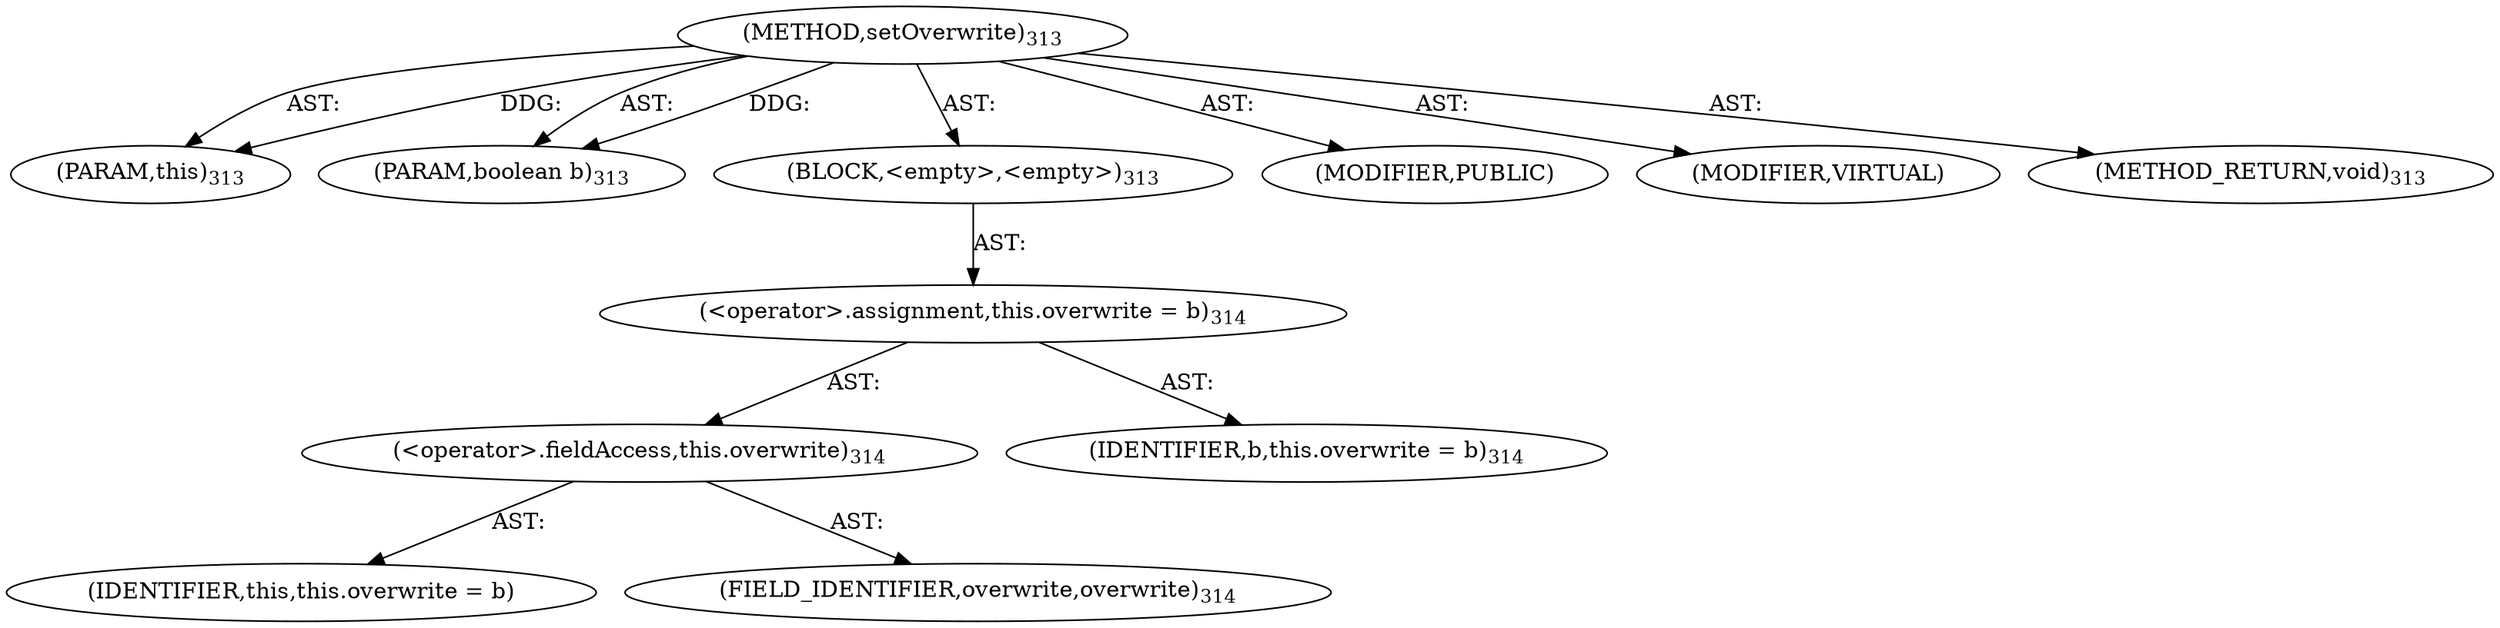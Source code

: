 digraph "setOverwrite" {  
"111669149701" [label = <(METHOD,setOverwrite)<SUB>313</SUB>> ]
"115964117010" [label = <(PARAM,this)<SUB>313</SUB>> ]
"115964117011" [label = <(PARAM,boolean b)<SUB>313</SUB>> ]
"25769803828" [label = <(BLOCK,&lt;empty&gt;,&lt;empty&gt;)<SUB>313</SUB>> ]
"30064771299" [label = <(&lt;operator&gt;.assignment,this.overwrite = b)<SUB>314</SUB>> ]
"30064771300" [label = <(&lt;operator&gt;.fieldAccess,this.overwrite)<SUB>314</SUB>> ]
"68719476938" [label = <(IDENTIFIER,this,this.overwrite = b)> ]
"55834574886" [label = <(FIELD_IDENTIFIER,overwrite,overwrite)<SUB>314</SUB>> ]
"68719476939" [label = <(IDENTIFIER,b,this.overwrite = b)<SUB>314</SUB>> ]
"133143986194" [label = <(MODIFIER,PUBLIC)> ]
"133143986195" [label = <(MODIFIER,VIRTUAL)> ]
"128849018885" [label = <(METHOD_RETURN,void)<SUB>313</SUB>> ]
  "111669149701" -> "115964117010"  [ label = "AST: "] 
  "111669149701" -> "115964117011"  [ label = "AST: "] 
  "111669149701" -> "25769803828"  [ label = "AST: "] 
  "111669149701" -> "133143986194"  [ label = "AST: "] 
  "111669149701" -> "133143986195"  [ label = "AST: "] 
  "111669149701" -> "128849018885"  [ label = "AST: "] 
  "25769803828" -> "30064771299"  [ label = "AST: "] 
  "30064771299" -> "30064771300"  [ label = "AST: "] 
  "30064771299" -> "68719476939"  [ label = "AST: "] 
  "30064771300" -> "68719476938"  [ label = "AST: "] 
  "30064771300" -> "55834574886"  [ label = "AST: "] 
  "111669149701" -> "115964117010"  [ label = "DDG: "] 
  "111669149701" -> "115964117011"  [ label = "DDG: "] 
}
